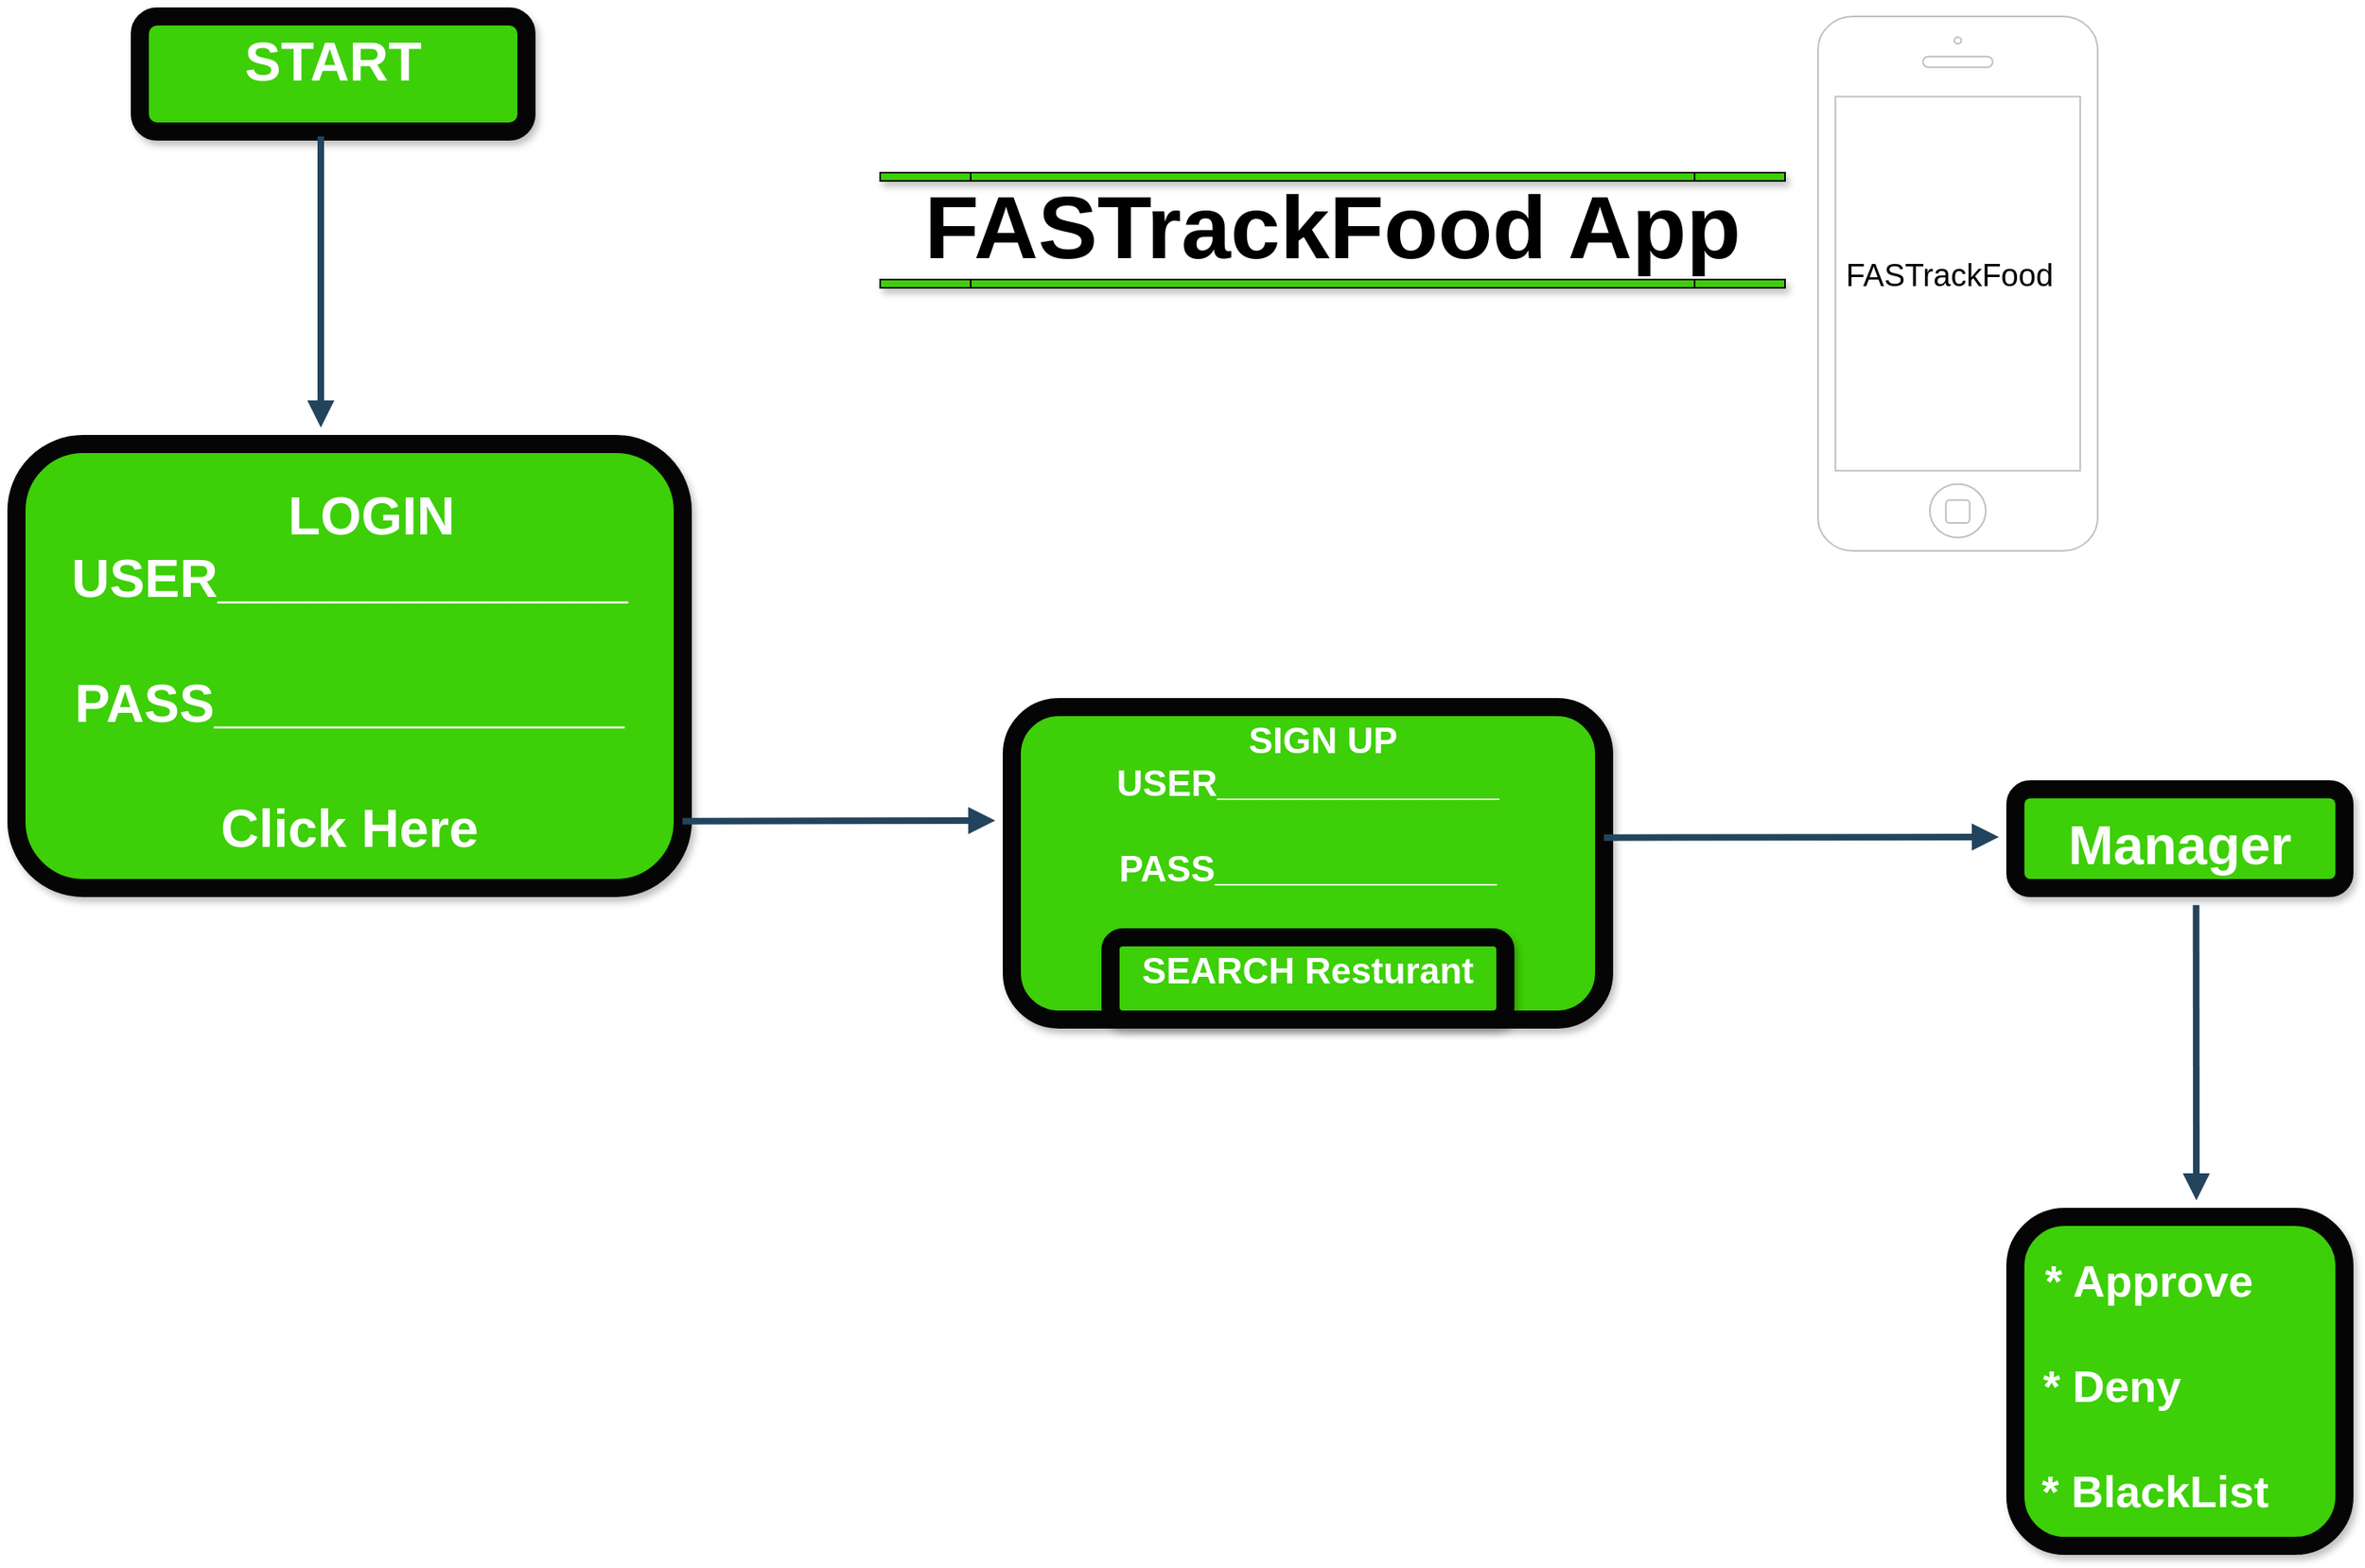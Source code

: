 <mxfile version="12.1.3" type="google" pages="1"><diagram name="Page-1" id="97916047-d0de-89f5-080d-49f4d83e522f"><mxGraphModel dx="3611.5" dy="1208" grid="1" gridSize="10" guides="1" tooltips="1" connect="1" arrows="1" fold="1" page="1" pageScale="1.5" pageWidth="1169" pageHeight="827" background="#ffffff" math="0" shadow="0"><root><mxCell id="0"/><mxCell id="1" parent="0"/><mxCell id="2" value="START" style="rounded=1;fillColor=#3DCF08;strokeColor=#050505;shadow=1;gradientColor=none;fontStyle=1;fontColor=#FFFFFF;fontSize=33;strokeWidth=11;perimeterSpacing=3;verticalAlign=top;horizontal=1;" parent="1" vertex="1"><mxGeometry x="-1590" y="70" width="235" height="70" as="geometry"/></mxCell><mxCell id="V84zTmly6AFDeDWMTG6X-61" value="" style="edgeStyle=elbowEdgeStyle;elbow=vertical;strokeWidth=4;endArrow=block;endFill=1;fontStyle=1;strokeColor=#23445D;" parent="1" source="2" edge="1"><mxGeometry x="-1588" y="55.5" width="100" height="100" as="geometry"><mxPoint x="-838" y="213" as="sourcePoint"/><mxPoint x="-1480" y="320" as="targetPoint"/><Array as="points"><mxPoint x="-1480" y="290"/><mxPoint x="-1490" y="250"/><mxPoint x="-1490" y="210"/><mxPoint x="-1470" y="170"/><mxPoint x="-1490" y="200"/><mxPoint x="-1430" y="260"/><mxPoint x="-1170" y="280"/></Array></mxGeometry></mxCell><mxCell id="7s2fZYayWNL9MRrDXXHH-33" value="   LOGIN&#10;USER______________&#10;&#10;PASS______________&#10;&#10;Click Here" style="rounded=1;fillColor=#3DCF08;strokeColor=#050505;shadow=1;gradientColor=none;fontStyle=1;fontColor=#FFFFFF;fontSize=32;strokeWidth=11;perimeterSpacing=3;verticalAlign=middle;horizontal=1;align=center;" parent="1" vertex="1"><mxGeometry x="-1665" y="330" width="405" height="270" as="geometry"/></mxCell><mxCell id="7s2fZYayWNL9MRrDXXHH-39" value="" style="edgeStyle=elbowEdgeStyle;elbow=vertical;strokeWidth=4;endArrow=block;endFill=1;fontStyle=1;strokeColor=#23445D;exitX=1;exitY=0.5;exitDx=0;exitDy=0;" parent="1" edge="1"><mxGeometry x="-1995" y="431.5" width="100" height="100" as="geometry"><mxPoint x="-1260.167" y="559.333" as="sourcePoint"/><mxPoint x="-1070" y="559.5" as="targetPoint"/><Array as="points"><mxPoint x="-965" y="559"/><mxPoint x="-1115" y="559"/></Array></mxGeometry></mxCell><mxCell id="7s2fZYayWNL9MRrDXXHH-40" value="   SIGN UP&#10;USER______________&#10;&#10;PASS______________&#10;&#10;" style="rounded=1;fillColor=#3DCF08;strokeColor=#050505;shadow=1;gradientColor=none;fontStyle=1;fontColor=#FFFFFF;fontSize=22;strokeWidth=11;perimeterSpacing=3;verticalAlign=top;horizontal=1;align=center;" parent="1" vertex="1"><mxGeometry x="-1060" y="490" width="360" height="190" as="geometry"/></mxCell><mxCell id="7s2fZYayWNL9MRrDXXHH-44" value="Manager" style="rounded=1;fillColor=#3DCF08;strokeColor=#050505;shadow=1;gradientColor=none;fontStyle=1;fontColor=#FFFFFF;fontSize=33;strokeWidth=11;perimeterSpacing=3;verticalAlign=middle;horizontal=1;" parent="1" vertex="1"><mxGeometry x="-450" y="540" width="200" height="60" as="geometry"/></mxCell><mxCell id="7s2fZYayWNL9MRrDXXHH-45" value="" style="edgeStyle=elbowEdgeStyle;elbow=vertical;strokeWidth=4;endArrow=block;endFill=1;fontStyle=1;strokeColor=#23445D;exitX=1;exitY=0.5;exitDx=0;exitDy=0;" parent="1" edge="1"><mxGeometry x="-1435" y="441.5" width="100" height="100" as="geometry"><mxPoint x="-700.167" y="569.333" as="sourcePoint"/><mxPoint x="-460" y="569" as="targetPoint"/><Array as="points"><mxPoint x="-555" y="569"/></Array></mxGeometry></mxCell><mxCell id="7s2fZYayWNL9MRrDXXHH-47" value="* Approve     &#10;  &#10;* Deny           &#10;        &#10;* BlackList    " style="rounded=1;fillColor=#3DCF08;strokeColor=#050505;shadow=1;gradientColor=none;fontStyle=1;fontColor=#FFFFFF;fontSize=27;strokeWidth=11;perimeterSpacing=3;verticalAlign=middle;horizontal=1;align=center;labelBackgroundColor=none;labelBorderColor=none;labelPosition=center;verticalLabelPosition=middle;" parent="1" vertex="1"><mxGeometry x="-450" y="800" width="200" height="200" as="geometry"/></mxCell><mxCell id="7s2fZYayWNL9MRrDXXHH-50" value="" style="edgeStyle=elbowEdgeStyle;elbow=vertical;strokeWidth=4;endArrow=block;endFill=1;fontStyle=1;strokeColor=#23445D;exitX=1;exitY=0.5;exitDx=0;exitDy=0;" parent="1" edge="1"><mxGeometry x="-1075" y="482.5" width="100" height="100" as="geometry"><mxPoint x="-340.167" y="610.333" as="sourcePoint"/><mxPoint x="-340" y="790" as="targetPoint"/><Array as="points"><mxPoint x="-195" y="610"/></Array></mxGeometry></mxCell><mxCell id="7s2fZYayWNL9MRrDXXHH-52" value="&lt;h1&gt;FASTrackFood App&lt;/h1&gt;" style="text;html=1;strokeColor=none;fillColor=none;spacing=5;spacingTop=-20;whiteSpace=wrap;overflow=hidden;rounded=0;labelBackgroundColor=none;fontSize=27;align=center;" parent="1" vertex="1"><mxGeometry x="-1140" y="140" width="550" height="110" as="geometry"/></mxCell><mxCell id="7s2fZYayWNL9MRrDXXHH-56" value="" style="shape=process;whiteSpace=wrap;html=1;backgroundOutline=1;labelBackgroundColor=none;strokeColor=#050505;fillColor=#3DCF08;fontSize=27;align=center;shadow=1;" parent="1" vertex="1"><mxGeometry x="-1140" y="165" width="550" height="5" as="geometry"/></mxCell><mxCell id="7s2fZYayWNL9MRrDXXHH-57" value="" style="shape=process;whiteSpace=wrap;html=1;backgroundOutline=1;labelBackgroundColor=none;strokeColor=#050505;fillColor=#3DCF08;fontSize=27;align=center;shadow=1;" parent="1" vertex="1"><mxGeometry x="-1140" y="230" width="550" height="5" as="geometry"/></mxCell><mxCell id="7s2fZYayWNL9MRrDXXHH-61" value="" style="html=1;verticalLabelPosition=bottom;labelBackgroundColor=#ffffff;verticalAlign=top;shadow=0;dashed=0;strokeWidth=1;shape=mxgraph.ios7.misc.iphone;fillColor=#ffffff;strokeColor=#c0c0c0;fontSize=25;align=center;" parent="1" vertex="1"><mxGeometry x="-570" y="70" width="170" height="325" as="geometry"/></mxCell><mxCell id="7s2fZYayWNL9MRrDXXHH-62" value="&lt;font style=&quot;font-size: 19px;&quot;&gt;FASTrackFood&lt;/font&gt;" style="text;html=1;fontSize=19;" parent="1" vertex="1"><mxGeometry x="-555" y="210" width="140" height="50" as="geometry"/></mxCell><mxCell id="7s2fZYayWNL9MRrDXXHH-65" value="SEARCH Resturant" style="rounded=1;fillColor=#3DCF08;strokeColor=#050505;shadow=1;gradientColor=none;fontStyle=1;fontColor=#FFFFFF;fontSize=22;strokeWidth=11;perimeterSpacing=3;verticalAlign=top;horizontal=1;align=center;" parent="1" vertex="1"><mxGeometry x="-1000" y="630" width="240" height="50" as="geometry"/></mxCell></root></mxGraphModel></diagram></mxfile>